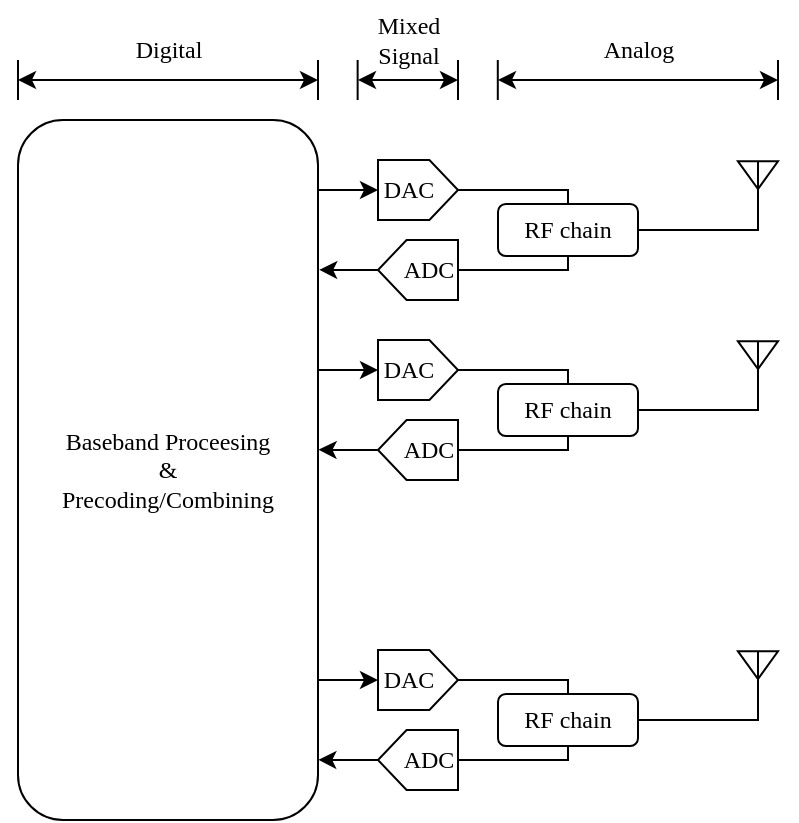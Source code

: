 <mxfile version="26.1.1">
  <diagram name="Page-1" id="e6el20dlanX2BAmVfcD5">
    <mxGraphModel dx="830" dy="493" grid="1" gridSize="10" guides="1" tooltips="1" connect="1" arrows="1" fold="1" page="1" pageScale="1" pageWidth="850" pageHeight="1100" math="0" shadow="0">
      <root>
        <mxCell id="0" />
        <mxCell id="1" parent="0" />
        <mxCell id="JSWtgp5aBdgA1HYlNqDZ-1" value="" style="verticalLabelPosition=bottom;shadow=0;dashed=0;align=center;html=1;verticalAlign=top;shape=mxgraph.electrical.abstract.dac;fontFamily=Modern;fontSource=https%3A%2F%2Fsourceforge.net%2Fprojects%2Fcm-unicode%2F;" vertex="1" parent="1">
          <mxGeometry x="330" y="280" width="40" height="30" as="geometry" />
        </mxCell>
        <mxCell id="JSWtgp5aBdgA1HYlNqDZ-11" style="edgeStyle=orthogonalEdgeStyle;rounded=0;orthogonalLoop=1;jettySize=auto;html=1;entryX=0.5;entryY=0;entryDx=0;entryDy=0;endArrow=none;startFill=0;fontFamily=Modern;fontSource=https%3A%2F%2Fsourceforge.net%2Fprojects%2Fcm-unicode%2F;" edge="1" parent="1" source="JSWtgp5aBdgA1HYlNqDZ-2" target="JSWtgp5aBdgA1HYlNqDZ-5">
          <mxGeometry relative="1" as="geometry">
            <Array as="points">
              <mxPoint x="425" y="295" />
            </Array>
          </mxGeometry>
        </mxCell>
        <mxCell id="JSWtgp5aBdgA1HYlNqDZ-2" value="&lt;font data-font-src=&quot;https://sourceforge.net/projects/cm-unicode/&quot;&gt;DAC&lt;/font&gt;" style="text;html=1;align=center;verticalAlign=middle;resizable=0;points=[];autosize=1;strokeColor=none;fillColor=none;fontFamily=Modern;fontSource=https%3A%2F%2Fsourceforge.net%2Fprojects%2Fcm-unicode%2F;" vertex="1" parent="1">
          <mxGeometry x="320" y="280" width="50" height="30" as="geometry" />
        </mxCell>
        <mxCell id="JSWtgp5aBdgA1HYlNqDZ-9" style="edgeStyle=orthogonalEdgeStyle;rounded=0;orthogonalLoop=1;jettySize=auto;html=1;entryX=0.5;entryY=1;entryDx=0;entryDy=0;endArrow=none;startFill=0;fontFamily=Modern;fontSource=https%3A%2F%2Fsourceforge.net%2Fprojects%2Fcm-unicode%2F;" edge="1" parent="1" source="JSWtgp5aBdgA1HYlNqDZ-3" target="JSWtgp5aBdgA1HYlNqDZ-5">
          <mxGeometry relative="1" as="geometry">
            <Array as="points">
              <mxPoint x="425" y="335" />
            </Array>
          </mxGeometry>
        </mxCell>
        <mxCell id="JSWtgp5aBdgA1HYlNqDZ-3" value="" style="verticalLabelPosition=bottom;shadow=0;dashed=0;align=center;html=1;verticalAlign=top;shape=mxgraph.electrical.abstract.dac;rotation=-180;fontFamily=Modern;fontSource=https%3A%2F%2Fsourceforge.net%2Fprojects%2Fcm-unicode%2F;" vertex="1" parent="1">
          <mxGeometry x="330" y="320" width="40" height="30" as="geometry" />
        </mxCell>
        <mxCell id="JSWtgp5aBdgA1HYlNqDZ-4" value="&lt;font&gt;ADC&lt;/font&gt;" style="text;html=1;align=center;verticalAlign=middle;resizable=0;points=[];autosize=1;strokeColor=none;fillColor=none;fontFamily=Modern;fontSource=https%3A%2F%2Fsourceforge.net%2Fprojects%2Fcm-unicode%2F;" vertex="1" parent="1">
          <mxGeometry x="330" y="320" width="50" height="30" as="geometry" />
        </mxCell>
        <mxCell id="JSWtgp5aBdgA1HYlNqDZ-45" style="edgeStyle=orthogonalEdgeStyle;rounded=0;orthogonalLoop=1;jettySize=auto;html=1;endArrow=none;startFill=0;fontFamily=Modern;fontSource=https%3A%2F%2Fsourceforge.net%2Fprojects%2Fcm-unicode%2F;" edge="1" parent="1" source="JSWtgp5aBdgA1HYlNqDZ-5">
          <mxGeometry relative="1" as="geometry">
            <mxPoint x="520" y="315" as="targetPoint" />
          </mxGeometry>
        </mxCell>
        <mxCell id="JSWtgp5aBdgA1HYlNqDZ-5" value="RF chain" style="rounded=1;whiteSpace=wrap;html=1;fontFamily=Modern;fontSource=https%3A%2F%2Fsourceforge.net%2Fprojects%2Fcm-unicode%2F;" vertex="1" parent="1">
          <mxGeometry x="390" y="302" width="70" height="26" as="geometry" />
        </mxCell>
        <mxCell id="JSWtgp5aBdgA1HYlNqDZ-12" value="" style="verticalLabelPosition=bottom;shadow=0;dashed=0;align=center;html=1;verticalAlign=top;shape=mxgraph.electrical.abstract.dac;fontFamily=Modern;fontSource=https%3A%2F%2Fsourceforge.net%2Fprojects%2Fcm-unicode%2F;" vertex="1" parent="1">
          <mxGeometry x="330" y="370" width="40" height="30" as="geometry" />
        </mxCell>
        <mxCell id="JSWtgp5aBdgA1HYlNqDZ-13" style="edgeStyle=orthogonalEdgeStyle;rounded=0;orthogonalLoop=1;jettySize=auto;html=1;entryX=0.5;entryY=0;entryDx=0;entryDy=0;endArrow=none;startFill=0;fontFamily=Modern;fontSource=https%3A%2F%2Fsourceforge.net%2Fprojects%2Fcm-unicode%2F;" edge="1" parent="1" source="JSWtgp5aBdgA1HYlNqDZ-14" target="JSWtgp5aBdgA1HYlNqDZ-18">
          <mxGeometry relative="1" as="geometry">
            <Array as="points">
              <mxPoint x="425" y="385" />
            </Array>
          </mxGeometry>
        </mxCell>
        <mxCell id="JSWtgp5aBdgA1HYlNqDZ-14" value="&lt;font data-font-src=&quot;https://sourceforge.net/projects/cm-unicode/&quot;&gt;DAC&lt;/font&gt;" style="text;html=1;align=center;verticalAlign=middle;resizable=0;points=[];autosize=1;strokeColor=none;fillColor=none;fontFamily=Modern;fontSource=https%3A%2F%2Fsourceforge.net%2Fprojects%2Fcm-unicode%2F;" vertex="1" parent="1">
          <mxGeometry x="320" y="370" width="50" height="30" as="geometry" />
        </mxCell>
        <mxCell id="JSWtgp5aBdgA1HYlNqDZ-15" style="edgeStyle=orthogonalEdgeStyle;rounded=0;orthogonalLoop=1;jettySize=auto;html=1;entryX=0.5;entryY=1;entryDx=0;entryDy=0;endArrow=none;startFill=0;fontFamily=Modern;fontSource=https%3A%2F%2Fsourceforge.net%2Fprojects%2Fcm-unicode%2F;" edge="1" parent="1" source="JSWtgp5aBdgA1HYlNqDZ-16" target="JSWtgp5aBdgA1HYlNqDZ-18">
          <mxGeometry relative="1" as="geometry">
            <Array as="points">
              <mxPoint x="425" y="425" />
            </Array>
          </mxGeometry>
        </mxCell>
        <mxCell id="JSWtgp5aBdgA1HYlNqDZ-16" value="" style="verticalLabelPosition=bottom;shadow=0;dashed=0;align=center;html=1;verticalAlign=top;shape=mxgraph.electrical.abstract.dac;rotation=-180;fontFamily=Modern;fontSource=https%3A%2F%2Fsourceforge.net%2Fprojects%2Fcm-unicode%2F;" vertex="1" parent="1">
          <mxGeometry x="330" y="410" width="40" height="30" as="geometry" />
        </mxCell>
        <mxCell id="JSWtgp5aBdgA1HYlNqDZ-17" value="&lt;font&gt;ADC&lt;/font&gt;" style="text;html=1;align=center;verticalAlign=middle;resizable=0;points=[];autosize=1;strokeColor=none;fillColor=none;fontFamily=Modern;fontSource=https%3A%2F%2Fsourceforge.net%2Fprojects%2Fcm-unicode%2F;" vertex="1" parent="1">
          <mxGeometry x="330" y="410" width="50" height="30" as="geometry" />
        </mxCell>
        <mxCell id="JSWtgp5aBdgA1HYlNqDZ-46" style="edgeStyle=orthogonalEdgeStyle;rounded=0;orthogonalLoop=1;jettySize=auto;html=1;endArrow=none;startFill=0;fontFamily=Modern;fontSource=https%3A%2F%2Fsourceforge.net%2Fprojects%2Fcm-unicode%2F;" edge="1" parent="1" source="JSWtgp5aBdgA1HYlNqDZ-18">
          <mxGeometry relative="1" as="geometry">
            <mxPoint x="520" y="405" as="targetPoint" />
          </mxGeometry>
        </mxCell>
        <mxCell id="JSWtgp5aBdgA1HYlNqDZ-18" value="RF chain" style="rounded=1;whiteSpace=wrap;html=1;fontFamily=Modern;fontSource=https%3A%2F%2Fsourceforge.net%2Fprojects%2Fcm-unicode%2F;" vertex="1" parent="1">
          <mxGeometry x="390" y="392" width="70" height="26" as="geometry" />
        </mxCell>
        <mxCell id="JSWtgp5aBdgA1HYlNqDZ-33" style="edgeStyle=orthogonalEdgeStyle;rounded=0;orthogonalLoop=1;jettySize=auto;html=1;entryX=0.5;entryY=0;entryDx=0;entryDy=0;endArrow=none;startFill=0;fontFamily=Modern;fontSource=https%3A%2F%2Fsourceforge.net%2Fprojects%2Fcm-unicode%2F;" edge="1" parent="1" source="JSWtgp5aBdgA1HYlNqDZ-19" target="JSWtgp5aBdgA1HYlNqDZ-25">
          <mxGeometry relative="1" as="geometry">
            <Array as="points">
              <mxPoint x="425" y="540" />
            </Array>
          </mxGeometry>
        </mxCell>
        <mxCell id="JSWtgp5aBdgA1HYlNqDZ-19" value="" style="verticalLabelPosition=bottom;shadow=0;dashed=0;align=center;html=1;verticalAlign=top;shape=mxgraph.electrical.abstract.dac;fontFamily=Modern;fontSource=https%3A%2F%2Fsourceforge.net%2Fprojects%2Fcm-unicode%2F;" vertex="1" parent="1">
          <mxGeometry x="330" y="525" width="40" height="30" as="geometry" />
        </mxCell>
        <mxCell id="JSWtgp5aBdgA1HYlNqDZ-22" style="edgeStyle=orthogonalEdgeStyle;rounded=0;orthogonalLoop=1;jettySize=auto;html=1;entryX=0.5;entryY=1;entryDx=0;entryDy=0;endArrow=none;startFill=0;fontFamily=Modern;fontSource=https%3A%2F%2Fsourceforge.net%2Fprojects%2Fcm-unicode%2F;" edge="1" parent="1" source="JSWtgp5aBdgA1HYlNqDZ-23" target="JSWtgp5aBdgA1HYlNqDZ-25">
          <mxGeometry relative="1" as="geometry">
            <Array as="points">
              <mxPoint x="425" y="580" />
            </Array>
          </mxGeometry>
        </mxCell>
        <mxCell id="JSWtgp5aBdgA1HYlNqDZ-23" value="" style="verticalLabelPosition=bottom;shadow=0;dashed=0;align=center;html=1;verticalAlign=top;shape=mxgraph.electrical.abstract.dac;rotation=-180;fontFamily=Modern;fontSource=https%3A%2F%2Fsourceforge.net%2Fprojects%2Fcm-unicode%2F;" vertex="1" parent="1">
          <mxGeometry x="330" y="565" width="40" height="30" as="geometry" />
        </mxCell>
        <mxCell id="JSWtgp5aBdgA1HYlNqDZ-24" value="&lt;font&gt;ADC&lt;/font&gt;" style="text;html=1;align=center;verticalAlign=middle;resizable=0;points=[];autosize=1;strokeColor=none;fillColor=none;fontFamily=Modern;fontSource=https%3A%2F%2Fsourceforge.net%2Fprojects%2Fcm-unicode%2F;" vertex="1" parent="1">
          <mxGeometry x="330" y="565" width="50" height="30" as="geometry" />
        </mxCell>
        <mxCell id="JSWtgp5aBdgA1HYlNqDZ-48" style="edgeStyle=orthogonalEdgeStyle;rounded=0;orthogonalLoop=1;jettySize=auto;html=1;endArrow=none;startFill=0;fontFamily=Modern;fontSource=https%3A%2F%2Fsourceforge.net%2Fprojects%2Fcm-unicode%2F;" edge="1" parent="1" source="JSWtgp5aBdgA1HYlNqDZ-25">
          <mxGeometry relative="1" as="geometry">
            <mxPoint x="520" y="560" as="targetPoint" />
          </mxGeometry>
        </mxCell>
        <mxCell id="JSWtgp5aBdgA1HYlNqDZ-25" value="RF chain" style="rounded=1;whiteSpace=wrap;html=1;fontFamily=Modern;fontSource=https%3A%2F%2Fsourceforge.net%2Fprojects%2Fcm-unicode%2F;" vertex="1" parent="1">
          <mxGeometry x="390" y="547" width="70" height="26" as="geometry" />
        </mxCell>
        <mxCell id="JSWtgp5aBdgA1HYlNqDZ-26" value="&lt;div&gt;Baseband Proceesing&lt;/div&gt;&lt;div&gt;&amp;amp;&lt;/div&gt;&lt;div&gt;Precoding/Combining&lt;/div&gt;" style="rounded=1;whiteSpace=wrap;html=1;fontFamily=Modern;fontSource=https%3A%2F%2Fsourceforge.net%2Fprojects%2Fcm-unicode%2F;" vertex="1" parent="1">
          <mxGeometry x="150" y="260" width="150" height="350" as="geometry" />
        </mxCell>
        <mxCell id="JSWtgp5aBdgA1HYlNqDZ-29" style="edgeStyle=orthogonalEdgeStyle;rounded=0;orthogonalLoop=1;jettySize=auto;html=1;entryX=1.001;entryY=0.914;entryDx=0;entryDy=0;entryPerimeter=0;fontFamily=Modern;fontSource=https%3A%2F%2Fsourceforge.net%2Fprojects%2Fcm-unicode%2F;" edge="1" parent="1" source="JSWtgp5aBdgA1HYlNqDZ-24" target="JSWtgp5aBdgA1HYlNqDZ-26">
          <mxGeometry relative="1" as="geometry" />
        </mxCell>
        <mxCell id="JSWtgp5aBdgA1HYlNqDZ-21" value="&lt;font data-font-src=&quot;https://sourceforge.net/projects/cm-unicode/&quot;&gt;DAC&lt;/font&gt;" style="text;html=1;align=center;verticalAlign=middle;resizable=0;points=[];autosize=1;strokeColor=none;fillColor=none;fontFamily=Modern;fontSource=https%3A%2F%2Fsourceforge.net%2Fprojects%2Fcm-unicode%2F;" vertex="1" parent="1">
          <mxGeometry x="320" y="525" width="50" height="30" as="geometry" />
        </mxCell>
        <mxCell id="JSWtgp5aBdgA1HYlNqDZ-35" style="edgeStyle=orthogonalEdgeStyle;rounded=0;orthogonalLoop=1;jettySize=auto;html=1;entryX=1.003;entryY=0.8;entryDx=0;entryDy=0;entryPerimeter=0;startArrow=classic;startFill=1;endArrow=none;fontFamily=Modern;fontSource=https%3A%2F%2Fsourceforge.net%2Fprojects%2Fcm-unicode%2F;" edge="1" parent="1" source="JSWtgp5aBdgA1HYlNqDZ-19" target="JSWtgp5aBdgA1HYlNqDZ-26">
          <mxGeometry relative="1" as="geometry" />
        </mxCell>
        <mxCell id="JSWtgp5aBdgA1HYlNqDZ-36" style="edgeStyle=orthogonalEdgeStyle;rounded=0;orthogonalLoop=1;jettySize=auto;html=1;entryX=1.002;entryY=0.471;entryDx=0;entryDy=0;entryPerimeter=0;fontFamily=Modern;fontSource=https%3A%2F%2Fsourceforge.net%2Fprojects%2Fcm-unicode%2F;" edge="1" parent="1" source="JSWtgp5aBdgA1HYlNqDZ-16" target="JSWtgp5aBdgA1HYlNqDZ-26">
          <mxGeometry relative="1" as="geometry" />
        </mxCell>
        <mxCell id="JSWtgp5aBdgA1HYlNqDZ-38" style="edgeStyle=orthogonalEdgeStyle;rounded=0;orthogonalLoop=1;jettySize=auto;html=1;entryX=1.003;entryY=0.357;entryDx=0;entryDy=0;entryPerimeter=0;endArrow=none;startFill=1;startArrow=classic;fontFamily=Modern;fontSource=https%3A%2F%2Fsourceforge.net%2Fprojects%2Fcm-unicode%2F;" edge="1" parent="1" source="JSWtgp5aBdgA1HYlNqDZ-12" target="JSWtgp5aBdgA1HYlNqDZ-26">
          <mxGeometry relative="1" as="geometry" />
        </mxCell>
        <mxCell id="JSWtgp5aBdgA1HYlNqDZ-39" style="edgeStyle=orthogonalEdgeStyle;rounded=0;orthogonalLoop=1;jettySize=auto;html=1;entryX=1.004;entryY=0.214;entryDx=0;entryDy=0;entryPerimeter=0;fontFamily=Modern;fontSource=https%3A%2F%2Fsourceforge.net%2Fprojects%2Fcm-unicode%2F;" edge="1" parent="1" source="JSWtgp5aBdgA1HYlNqDZ-3" target="JSWtgp5aBdgA1HYlNqDZ-26">
          <mxGeometry relative="1" as="geometry" />
        </mxCell>
        <mxCell id="JSWtgp5aBdgA1HYlNqDZ-40" style="edgeStyle=orthogonalEdgeStyle;rounded=0;orthogonalLoop=1;jettySize=auto;html=1;entryX=1.003;entryY=0.1;entryDx=0;entryDy=0;entryPerimeter=0;endArrow=none;startFill=1;startArrow=classic;fontFamily=Modern;fontSource=https%3A%2F%2Fsourceforge.net%2Fprojects%2Fcm-unicode%2F;" edge="1" parent="1" source="JSWtgp5aBdgA1HYlNqDZ-1" target="JSWtgp5aBdgA1HYlNqDZ-26">
          <mxGeometry relative="1" as="geometry" />
        </mxCell>
        <mxCell id="JSWtgp5aBdgA1HYlNqDZ-41" value="" style="shape=image;html=1;verticalAlign=top;verticalLabelPosition=bottom;labelBackgroundColor=#ffffff;imageAspect=0;aspect=fixed;image=https://cdn0.iconfinder.com/data/icons/phosphor-fill-vol-2/256/dots-three-outline-fill-128.png;rotation=90;fontFamily=Modern;fontSource=https%3A%2F%2Fsourceforge.net%2Fprojects%2Fcm-unicode%2F;" vertex="1" parent="1">
          <mxGeometry x="342" y="470" width="28" height="28" as="geometry" />
        </mxCell>
        <mxCell id="JSWtgp5aBdgA1HYlNqDZ-47" value="" style="verticalLabelPosition=bottom;shadow=0;dashed=0;align=center;html=1;verticalAlign=top;shape=mxgraph.electrical.radio.aerial_-_antenna_2;fontFamily=Modern;fontSource=https%3A%2F%2Fsourceforge.net%2Fprojects%2Fcm-unicode%2F;" vertex="1" parent="1">
          <mxGeometry x="510" y="370.5" width="20" height="35" as="geometry" />
        </mxCell>
        <mxCell id="JSWtgp5aBdgA1HYlNqDZ-49" value="" style="verticalLabelPosition=bottom;shadow=0;dashed=0;align=center;html=1;verticalAlign=top;shape=mxgraph.electrical.radio.aerial_-_antenna_2;fontFamily=Modern;fontSource=https%3A%2F%2Fsourceforge.net%2Fprojects%2Fcm-unicode%2F;" vertex="1" parent="1">
          <mxGeometry x="510" y="525.5" width="20" height="35" as="geometry" />
        </mxCell>
        <mxCell id="JSWtgp5aBdgA1HYlNqDZ-50" value="" style="verticalLabelPosition=bottom;shadow=0;dashed=0;align=center;html=1;verticalAlign=top;shape=mxgraph.electrical.radio.aerial_-_antenna_2;fontFamily=Modern;fontSource=https%3A%2F%2Fsourceforge.net%2Fprojects%2Fcm-unicode%2F;" vertex="1" parent="1">
          <mxGeometry x="510" y="280.5" width="20" height="35" as="geometry" />
        </mxCell>
        <mxCell id="JSWtgp5aBdgA1HYlNqDZ-51" value="" style="endArrow=classic;startArrow=classic;html=1;rounded=0;fontFamily=Modern;fontSource=https%3A%2F%2Fsourceforge.net%2Fprojects%2Fcm-unicode%2F;" edge="1" parent="1">
          <mxGeometry width="50" height="50" relative="1" as="geometry">
            <mxPoint x="150" y="240" as="sourcePoint" />
            <mxPoint x="300" y="240" as="targetPoint" />
          </mxGeometry>
        </mxCell>
        <mxCell id="JSWtgp5aBdgA1HYlNqDZ-52" value="" style="endArrow=classic;startArrow=classic;html=1;rounded=0;fontFamily=Modern;fontSource=https%3A%2F%2Fsourceforge.net%2Fprojects%2Fcm-unicode%2F;" edge="1" parent="1">
          <mxGeometry width="50" height="50" relative="1" as="geometry">
            <mxPoint x="390" y="240" as="sourcePoint" />
            <mxPoint x="530" y="240" as="targetPoint" />
          </mxGeometry>
        </mxCell>
        <mxCell id="JSWtgp5aBdgA1HYlNqDZ-53" value="" style="endArrow=classic;startArrow=classic;html=1;rounded=0;fontFamily=Modern;fontSource=https%3A%2F%2Fsourceforge.net%2Fprojects%2Fcm-unicode%2F;" edge="1" parent="1">
          <mxGeometry width="50" height="50" relative="1" as="geometry">
            <mxPoint x="320" y="240" as="sourcePoint" />
            <mxPoint x="370" y="240" as="targetPoint" />
          </mxGeometry>
        </mxCell>
        <mxCell id="JSWtgp5aBdgA1HYlNqDZ-54" value="" style="endArrow=none;html=1;rounded=0;fontFamily=Modern;fontSource=https%3A%2F%2Fsourceforge.net%2Fprojects%2Fcm-unicode%2F;" edge="1" parent="1">
          <mxGeometry width="50" height="50" relative="1" as="geometry">
            <mxPoint x="300" y="250" as="sourcePoint" />
            <mxPoint x="300" y="230" as="targetPoint" />
          </mxGeometry>
        </mxCell>
        <mxCell id="JSWtgp5aBdgA1HYlNqDZ-55" value="" style="endArrow=none;html=1;rounded=0;fontFamily=Modern;fontSource=https%3A%2F%2Fsourceforge.net%2Fprojects%2Fcm-unicode%2F;" edge="1" parent="1">
          <mxGeometry width="50" height="50" relative="1" as="geometry">
            <mxPoint x="319.82" y="250" as="sourcePoint" />
            <mxPoint x="319.82" y="230" as="targetPoint" />
          </mxGeometry>
        </mxCell>
        <mxCell id="JSWtgp5aBdgA1HYlNqDZ-56" value="" style="endArrow=none;html=1;rounded=0;fontFamily=Modern;fontSource=https%3A%2F%2Fsourceforge.net%2Fprojects%2Fcm-unicode%2F;" edge="1" parent="1">
          <mxGeometry width="50" height="50" relative="1" as="geometry">
            <mxPoint x="150" y="250" as="sourcePoint" />
            <mxPoint x="150" y="230" as="targetPoint" />
          </mxGeometry>
        </mxCell>
        <mxCell id="JSWtgp5aBdgA1HYlNqDZ-57" value="" style="endArrow=none;html=1;rounded=0;fontFamily=Modern;fontSource=https%3A%2F%2Fsourceforge.net%2Fprojects%2Fcm-unicode%2F;" edge="1" parent="1">
          <mxGeometry width="50" height="50" relative="1" as="geometry">
            <mxPoint x="370" y="250" as="sourcePoint" />
            <mxPoint x="370" y="230" as="targetPoint" />
          </mxGeometry>
        </mxCell>
        <mxCell id="JSWtgp5aBdgA1HYlNqDZ-58" value="" style="endArrow=none;html=1;rounded=0;fontFamily=Modern;fontSource=https%3A%2F%2Fsourceforge.net%2Fprojects%2Fcm-unicode%2F;" edge="1" parent="1">
          <mxGeometry width="50" height="50" relative="1" as="geometry">
            <mxPoint x="389.9" y="250" as="sourcePoint" />
            <mxPoint x="389.9" y="230" as="targetPoint" />
          </mxGeometry>
        </mxCell>
        <mxCell id="JSWtgp5aBdgA1HYlNqDZ-59" value="" style="endArrow=none;html=1;rounded=0;fontFamily=Modern;fontSource=https%3A%2F%2Fsourceforge.net%2Fprojects%2Fcm-unicode%2F;" edge="1" parent="1">
          <mxGeometry width="50" height="50" relative="1" as="geometry">
            <mxPoint x="530" y="250" as="sourcePoint" />
            <mxPoint x="530" y="230" as="targetPoint" />
          </mxGeometry>
        </mxCell>
        <mxCell id="JSWtgp5aBdgA1HYlNqDZ-60" value="Digital" style="text;html=1;align=center;verticalAlign=middle;resizable=0;points=[];autosize=1;strokeColor=none;fillColor=none;fontFamily=Modern;fontSource=https%3A%2F%2Fsourceforge.net%2Fprojects%2Fcm-unicode%2F;" vertex="1" parent="1">
          <mxGeometry x="195" y="210" width="60" height="30" as="geometry" />
        </mxCell>
        <mxCell id="JSWtgp5aBdgA1HYlNqDZ-61" value="Mixed &lt;br&gt;Signal" style="text;html=1;align=center;verticalAlign=middle;resizable=0;points=[];autosize=1;strokeColor=none;fillColor=none;fontFamily=Modern;fontSource=https%3A%2F%2Fsourceforge.net%2Fprojects%2Fcm-unicode%2F;" vertex="1" parent="1">
          <mxGeometry x="320" y="200" width="50" height="40" as="geometry" />
        </mxCell>
        <mxCell id="JSWtgp5aBdgA1HYlNqDZ-62" value="Analog" style="text;html=1;align=center;verticalAlign=middle;resizable=0;points=[];autosize=1;strokeColor=none;fillColor=none;fontFamily=Modern;fontSource=https%3A%2F%2Fsourceforge.net%2Fprojects%2Fcm-unicode%2F;" vertex="1" parent="1">
          <mxGeometry x="430" y="210" width="60" height="30" as="geometry" />
        </mxCell>
      </root>
    </mxGraphModel>
  </diagram>
</mxfile>
